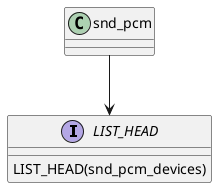 
@startuml pp.png

interface LIST_HEAD{
	LIST_HEAD(snd_pcm_devices)
}

class snd_pcm {
}


LIST_HEAD <-up- snd_pcm





@enduml
